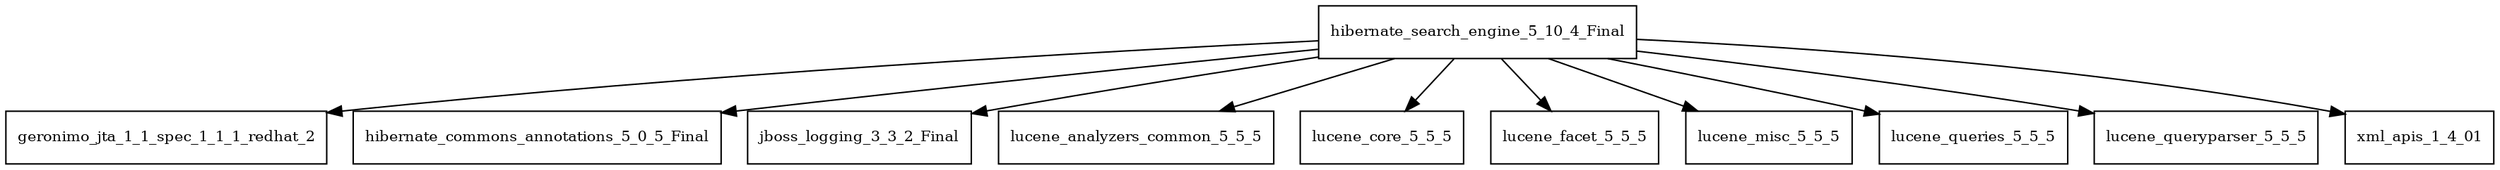 digraph hibernate_search_engine_5_10_4_Final_dependencies {
  node [shape = box, fontsize=10.0];
  hibernate_search_engine_5_10_4_Final -> geronimo_jta_1_1_spec_1_1_1_redhat_2;
  hibernate_search_engine_5_10_4_Final -> hibernate_commons_annotations_5_0_5_Final;
  hibernate_search_engine_5_10_4_Final -> jboss_logging_3_3_2_Final;
  hibernate_search_engine_5_10_4_Final -> lucene_analyzers_common_5_5_5;
  hibernate_search_engine_5_10_4_Final -> lucene_core_5_5_5;
  hibernate_search_engine_5_10_4_Final -> lucene_facet_5_5_5;
  hibernate_search_engine_5_10_4_Final -> lucene_misc_5_5_5;
  hibernate_search_engine_5_10_4_Final -> lucene_queries_5_5_5;
  hibernate_search_engine_5_10_4_Final -> lucene_queryparser_5_5_5;
  hibernate_search_engine_5_10_4_Final -> xml_apis_1_4_01;
}
